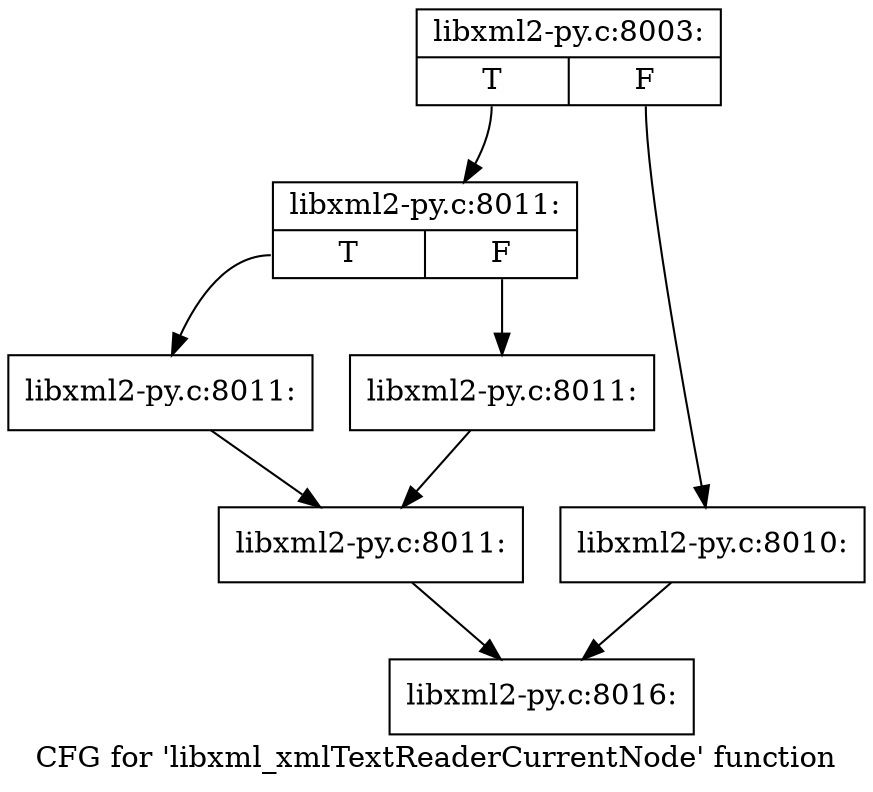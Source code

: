 digraph "CFG for 'libxml_xmlTextReaderCurrentNode' function" {
	label="CFG for 'libxml_xmlTextReaderCurrentNode' function";

	Node0x43a64c0 [shape=record,label="{libxml2-py.c:8003:|{<s0>T|<s1>F}}"];
	Node0x43a64c0:s0 -> Node0x43aa160;
	Node0x43a64c0:s1 -> Node0x43aa110;
	Node0x43aa110 [shape=record,label="{libxml2-py.c:8010:}"];
	Node0x43aa110 -> Node0x43a8a20;
	Node0x43aa160 [shape=record,label="{libxml2-py.c:8011:|{<s0>T|<s1>F}}"];
	Node0x43aa160:s0 -> Node0x43aa990;
	Node0x43aa160:s1 -> Node0x43aa9e0;
	Node0x43aa990 [shape=record,label="{libxml2-py.c:8011:}"];
	Node0x43aa990 -> Node0x43aaa30;
	Node0x43aa9e0 [shape=record,label="{libxml2-py.c:8011:}"];
	Node0x43aa9e0 -> Node0x43aaa30;
	Node0x43aaa30 [shape=record,label="{libxml2-py.c:8011:}"];
	Node0x43aaa30 -> Node0x43a8a20;
	Node0x43a8a20 [shape=record,label="{libxml2-py.c:8016:}"];
}
